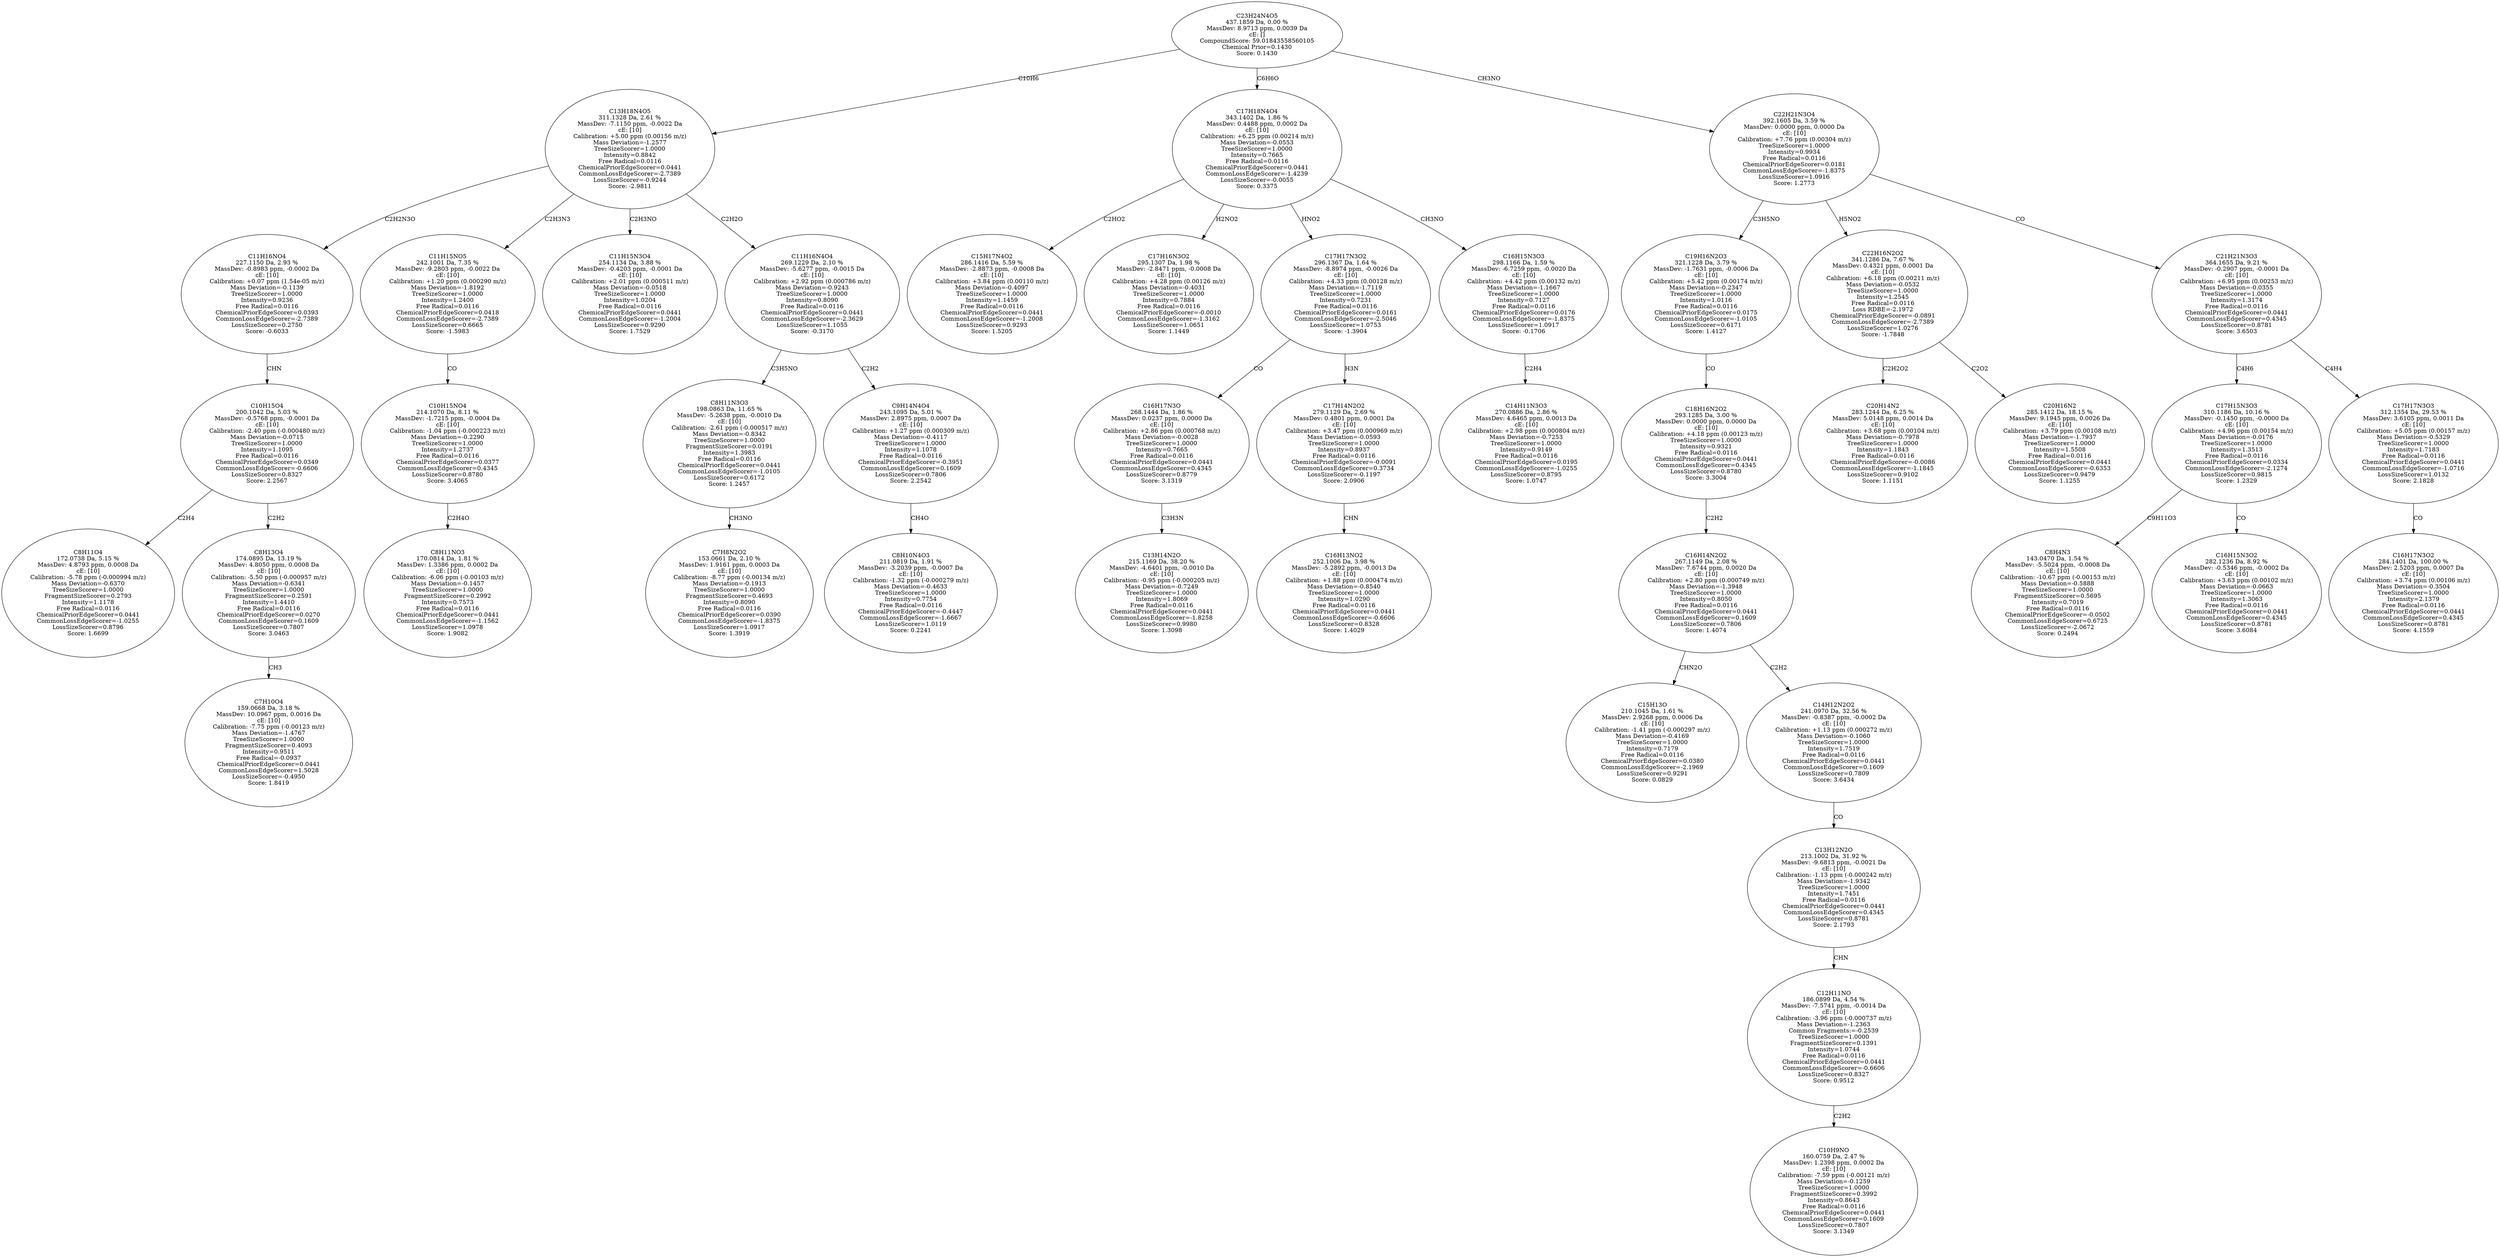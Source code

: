 strict digraph {
v1 [label="C8H11O4\n172.0738 Da, 5.15 %\nMassDev: 4.8793 ppm, 0.0008 Da\ncE: [10]\nCalibration: -5.78 ppm (-0.000994 m/z)\nMass Deviation=-0.6370\nTreeSizeScorer=1.0000\nFragmentSizeScorer=0.2793\nIntensity=1.1178\nFree Radical=0.0116\nChemicalPriorEdgeScorer=0.0441\nCommonLossEdgeScorer=-1.0255\nLossSizeScorer=0.8796\nScore: 1.6699"];
v2 [label="C7H10O4\n159.0668 Da, 3.18 %\nMassDev: 10.0967 ppm, 0.0016 Da\ncE: [10]\nCalibration: -7.75 ppm (-0.00123 m/z)\nMass Deviation=-1.4767\nTreeSizeScorer=1.0000\nFragmentSizeScorer=0.4093\nIntensity=0.9511\nFree Radical=-0.0937\nChemicalPriorEdgeScorer=0.0441\nCommonLossEdgeScorer=1.5028\nLossSizeScorer=-0.4950\nScore: 1.8419"];
v3 [label="C8H13O4\n174.0895 Da, 13.19 %\nMassDev: 4.8050 ppm, 0.0008 Da\ncE: [10]\nCalibration: -5.50 ppm (-0.000957 m/z)\nMass Deviation=-0.6341\nTreeSizeScorer=1.0000\nFragmentSizeScorer=0.2591\nIntensity=1.4410\nFree Radical=0.0116\nChemicalPriorEdgeScorer=0.0270\nCommonLossEdgeScorer=0.1609\nLossSizeScorer=0.7807\nScore: 3.0463"];
v4 [label="C10H15O4\n200.1042 Da, 5.03 %\nMassDev: -0.5768 ppm, -0.0001 Da\ncE: [10]\nCalibration: -2.40 ppm (-0.000480 m/z)\nMass Deviation=-0.0715\nTreeSizeScorer=1.0000\nIntensity=1.1095\nFree Radical=0.0116\nChemicalPriorEdgeScorer=0.0349\nCommonLossEdgeScorer=-0.6606\nLossSizeScorer=0.8327\nScore: 2.2567"];
v5 [label="C11H16NO4\n227.1150 Da, 2.93 %\nMassDev: -0.8983 ppm, -0.0002 Da\ncE: [10]\nCalibration: +0.07 ppm (1.54e-05 m/z)\nMass Deviation=-0.1139\nTreeSizeScorer=1.0000\nIntensity=0.9236\nFree Radical=0.0116\nChemicalPriorEdgeScorer=0.0393\nCommonLossEdgeScorer=-2.7389\nLossSizeScorer=0.2750\nScore: -0.6033"];
v6 [label="C8H11NO3\n170.0814 Da, 1.81 %\nMassDev: 1.3386 ppm, 0.0002 Da\ncE: [10]\nCalibration: -6.06 ppm (-0.00103 m/z)\nMass Deviation=-0.1457\nTreeSizeScorer=1.0000\nFragmentSizeScorer=0.2992\nIntensity=0.7573\nFree Radical=0.0116\nChemicalPriorEdgeScorer=0.0441\nCommonLossEdgeScorer=-1.1562\nLossSizeScorer=1.0978\nScore: 1.9082"];
v7 [label="C10H15NO4\n214.1070 Da, 8.11 %\nMassDev: -1.7215 ppm, -0.0004 Da\ncE: [10]\nCalibration: -1.04 ppm (-0.000223 m/z)\nMass Deviation=-0.2290\nTreeSizeScorer=1.0000\nIntensity=1.2737\nFree Radical=0.0116\nChemicalPriorEdgeScorer=0.0377\nCommonLossEdgeScorer=0.4345\nLossSizeScorer=0.8780\nScore: 3.4065"];
v8 [label="C11H15NO5\n242.1001 Da, 7.35 %\nMassDev: -9.2803 ppm, -0.0022 Da\ncE: [10]\nCalibration: +1.20 ppm (0.000290 m/z)\nMass Deviation=-1.8192\nTreeSizeScorer=1.0000\nIntensity=1.2400\nFree Radical=0.0116\nChemicalPriorEdgeScorer=0.0418\nCommonLossEdgeScorer=-2.7389\nLossSizeScorer=0.6665\nScore: -1.5983"];
v9 [label="C11H15N3O4\n254.1134 Da, 3.88 %\nMassDev: -0.4203 ppm, -0.0001 Da\ncE: [10]\nCalibration: +2.01 ppm (0.000511 m/z)\nMass Deviation=-0.0518\nTreeSizeScorer=1.0000\nIntensity=1.0204\nFree Radical=0.0116\nChemicalPriorEdgeScorer=0.0441\nCommonLossEdgeScorer=-1.2004\nLossSizeScorer=0.9290\nScore: 1.7529"];
v10 [label="C7H8N2O2\n153.0661 Da, 2.10 %\nMassDev: 1.9161 ppm, 0.0003 Da\ncE: [10]\nCalibration: -8.77 ppm (-0.00134 m/z)\nMass Deviation=-0.1913\nTreeSizeScorer=1.0000\nFragmentSizeScorer=0.4693\nIntensity=0.8090\nFree Radical=0.0116\nChemicalPriorEdgeScorer=0.0390\nCommonLossEdgeScorer=-1.8375\nLossSizeScorer=1.0917\nScore: 1.3919"];
v11 [label="C8H11N3O3\n198.0863 Da, 11.65 %\nMassDev: -5.2638 ppm, -0.0010 Da\ncE: [10]\nCalibration: -2.61 ppm (-0.000517 m/z)\nMass Deviation=-0.8342\nTreeSizeScorer=1.0000\nFragmentSizeScorer=0.0191\nIntensity=1.3983\nFree Radical=0.0116\nChemicalPriorEdgeScorer=0.0441\nCommonLossEdgeScorer=-1.0105\nLossSizeScorer=0.6172\nScore: 1.2457"];
v12 [label="C8H10N4O3\n211.0819 Da, 1.91 %\nMassDev: -3.2039 ppm, -0.0007 Da\ncE: [10]\nCalibration: -1.32 ppm (-0.000279 m/z)\nMass Deviation=-0.4633\nTreeSizeScorer=1.0000\nIntensity=0.7754\nFree Radical=0.0116\nChemicalPriorEdgeScorer=-0.4447\nCommonLossEdgeScorer=-1.6667\nLossSizeScorer=1.0119\nScore: 0.2241"];
v13 [label="C9H14N4O4\n243.1095 Da, 5.01 %\nMassDev: 2.8975 ppm, 0.0007 Da\ncE: [10]\nCalibration: +1.27 ppm (0.000309 m/z)\nMass Deviation=-0.4117\nTreeSizeScorer=1.0000\nIntensity=1.1078\nFree Radical=0.0116\nChemicalPriorEdgeScorer=-0.3951\nCommonLossEdgeScorer=0.1609\nLossSizeScorer=0.7806\nScore: 2.2542"];
v14 [label="C11H16N4O4\n269.1229 Da, 2.10 %\nMassDev: -5.6277 ppm, -0.0015 Da\ncE: [10]\nCalibration: +2.92 ppm (0.000786 m/z)\nMass Deviation=-0.9243\nTreeSizeScorer=1.0000\nIntensity=0.8090\nFree Radical=0.0116\nChemicalPriorEdgeScorer=0.0441\nCommonLossEdgeScorer=-2.3629\nLossSizeScorer=1.1055\nScore: -0.3170"];
v15 [label="C13H18N4O5\n311.1328 Da, 2.61 %\nMassDev: -7.1150 ppm, -0.0022 Da\ncE: [10]\nCalibration: +5.00 ppm (0.00156 m/z)\nMass Deviation=-1.2577\nTreeSizeScorer=1.0000\nIntensity=0.8842\nFree Radical=0.0116\nChemicalPriorEdgeScorer=0.0441\nCommonLossEdgeScorer=-2.7389\nLossSizeScorer=-0.9244\nScore: -2.9811"];
v16 [label="C15H17N4O2\n286.1416 Da, 5.59 %\nMassDev: -2.8873 ppm, -0.0008 Da\ncE: [10]\nCalibration: +3.84 ppm (0.00110 m/z)\nMass Deviation=-0.4097\nTreeSizeScorer=1.0000\nIntensity=1.1459\nFree Radical=0.0116\nChemicalPriorEdgeScorer=0.0441\nCommonLossEdgeScorer=-1.2008\nLossSizeScorer=0.9293\nScore: 1.5205"];
v17 [label="C17H16N3O2\n295.1307 Da, 1.98 %\nMassDev: -2.8471 ppm, -0.0008 Da\ncE: [10]\nCalibration: +4.28 ppm (0.00126 m/z)\nMass Deviation=-0.4031\nTreeSizeScorer=1.0000\nIntensity=0.7884\nFree Radical=0.0116\nChemicalPriorEdgeScorer=-0.0010\nCommonLossEdgeScorer=-1.3162\nLossSizeScorer=1.0651\nScore: 1.1449"];
v18 [label="C13H14N2O\n215.1169 Da, 38.20 %\nMassDev: -4.6401 ppm, -0.0010 Da\ncE: [10]\nCalibration: -0.95 ppm (-0.000205 m/z)\nMass Deviation=-0.7249\nTreeSizeScorer=1.0000\nIntensity=1.8069\nFree Radical=0.0116\nChemicalPriorEdgeScorer=0.0441\nCommonLossEdgeScorer=-1.8258\nLossSizeScorer=0.9980\nScore: 1.3098"];
v19 [label="C16H17N3O\n268.1444 Da, 1.86 %\nMassDev: 0.0237 ppm, 0.0000 Da\ncE: [10]\nCalibration: +2.86 ppm (0.000768 m/z)\nMass Deviation=-0.0028\nTreeSizeScorer=1.0000\nIntensity=0.7665\nFree Radical=0.0116\nChemicalPriorEdgeScorer=0.0441\nCommonLossEdgeScorer=0.4345\nLossSizeScorer=0.8779\nScore: 3.1319"];
v20 [label="C16H13NO2\n252.1006 Da, 3.98 %\nMassDev: -5.2892 ppm, -0.0013 Da\ncE: [10]\nCalibration: +1.88 ppm (0.000474 m/z)\nMass Deviation=-0.8540\nTreeSizeScorer=1.0000\nIntensity=1.0290\nFree Radical=0.0116\nChemicalPriorEdgeScorer=0.0441\nCommonLossEdgeScorer=-0.6606\nLossSizeScorer=0.8328\nScore: 1.4029"];
v21 [label="C17H14N2O2\n279.1129 Da, 2.69 %\nMassDev: 0.4801 ppm, 0.0001 Da\ncE: [10]\nCalibration: +3.47 ppm (0.000969 m/z)\nMass Deviation=-0.0593\nTreeSizeScorer=1.0000\nIntensity=0.8937\nFree Radical=0.0116\nChemicalPriorEdgeScorer=-0.0091\nCommonLossEdgeScorer=0.3734\nLossSizeScorer=-0.1197\nScore: 2.0906"];
v22 [label="C17H17N3O2\n296.1367 Da, 1.64 %\nMassDev: -8.8974 ppm, -0.0026 Da\ncE: [10]\nCalibration: +4.33 ppm (0.00128 m/z)\nMass Deviation=-1.7119\nTreeSizeScorer=1.0000\nIntensity=0.7231\nFree Radical=0.0116\nChemicalPriorEdgeScorer=0.0161\nCommonLossEdgeScorer=-2.5046\nLossSizeScorer=1.0753\nScore: -1.3904"];
v23 [label="C14H11N3O3\n270.0886 Da, 2.86 %\nMassDev: 4.6465 ppm, 0.0013 Da\ncE: [10]\nCalibration: +2.98 ppm (0.000804 m/z)\nMass Deviation=-0.7253\nTreeSizeScorer=1.0000\nIntensity=0.9149\nFree Radical=0.0116\nChemicalPriorEdgeScorer=0.0195\nCommonLossEdgeScorer=-1.0255\nLossSizeScorer=0.8795\nScore: 1.0747"];
v24 [label="C16H15N3O3\n298.1166 Da, 1.59 %\nMassDev: -6.7259 ppm, -0.0020 Da\ncE: [10]\nCalibration: +4.42 ppm (0.00132 m/z)\nMass Deviation=-1.1667\nTreeSizeScorer=1.0000\nIntensity=0.7127\nFree Radical=0.0116\nChemicalPriorEdgeScorer=0.0176\nCommonLossEdgeScorer=-1.8375\nLossSizeScorer=1.0917\nScore: -0.1706"];
v25 [label="C17H18N4O4\n343.1402 Da, 1.86 %\nMassDev: 0.4488 ppm, 0.0002 Da\ncE: [10]\nCalibration: +6.25 ppm (0.00214 m/z)\nMass Deviation=-0.0553\nTreeSizeScorer=1.0000\nIntensity=0.7665\nFree Radical=0.0116\nChemicalPriorEdgeScorer=0.0441\nCommonLossEdgeScorer=-1.4239\nLossSizeScorer=-0.0055\nScore: 0.3375"];
v26 [label="C15H13O\n210.1045 Da, 1.61 %\nMassDev: 2.9268 ppm, 0.0006 Da\ncE: [10]\nCalibration: -1.41 ppm (-0.000297 m/z)\nMass Deviation=-0.4169\nTreeSizeScorer=1.0000\nIntensity=0.7179\nFree Radical=0.0116\nChemicalPriorEdgeScorer=0.0380\nCommonLossEdgeScorer=-2.1969\nLossSizeScorer=0.9291\nScore: 0.0829"];
v27 [label="C10H9NO\n160.0759 Da, 2.47 %\nMassDev: 1.2398 ppm, 0.0002 Da\ncE: [10]\nCalibration: -7.59 ppm (-0.00121 m/z)\nMass Deviation=-0.1259\nTreeSizeScorer=1.0000\nFragmentSizeScorer=0.3992\nIntensity=0.8643\nFree Radical=0.0116\nChemicalPriorEdgeScorer=0.0441\nCommonLossEdgeScorer=0.1609\nLossSizeScorer=0.7807\nScore: 3.1349"];
v28 [label="C12H11NO\n186.0899 Da, 4.54 %\nMassDev: -7.5741 ppm, -0.0014 Da\ncE: [10]\nCalibration: -3.96 ppm (-0.000737 m/z)\nMass Deviation=-1.2363\nCommon Fragments:=-0.2539\nTreeSizeScorer=1.0000\nFragmentSizeScorer=0.1391\nIntensity=1.0744\nFree Radical=0.0116\nChemicalPriorEdgeScorer=0.0441\nCommonLossEdgeScorer=-0.6606\nLossSizeScorer=0.8327\nScore: 0.9512"];
v29 [label="C13H12N2O\n213.1002 Da, 31.92 %\nMassDev: -9.6813 ppm, -0.0021 Da\ncE: [10]\nCalibration: -1.13 ppm (-0.000242 m/z)\nMass Deviation=-1.9342\nTreeSizeScorer=1.0000\nIntensity=1.7451\nFree Radical=0.0116\nChemicalPriorEdgeScorer=0.0441\nCommonLossEdgeScorer=0.4345\nLossSizeScorer=0.8781\nScore: 2.1793"];
v30 [label="C14H12N2O2\n241.0970 Da, 32.56 %\nMassDev: -0.8387 ppm, -0.0002 Da\ncE: [10]\nCalibration: +1.13 ppm (0.000272 m/z)\nMass Deviation=-0.1060\nTreeSizeScorer=1.0000\nIntensity=1.7519\nFree Radical=0.0116\nChemicalPriorEdgeScorer=0.0441\nCommonLossEdgeScorer=0.1609\nLossSizeScorer=0.7809\nScore: 3.6434"];
v31 [label="C16H14N2O2\n267.1149 Da, 2.08 %\nMassDev: 7.6744 ppm, 0.0020 Da\ncE: [10]\nCalibration: +2.80 ppm (0.000749 m/z)\nMass Deviation=-1.3948\nTreeSizeScorer=1.0000\nIntensity=0.8050\nFree Radical=0.0116\nChemicalPriorEdgeScorer=0.0441\nCommonLossEdgeScorer=0.1609\nLossSizeScorer=0.7806\nScore: 1.4074"];
v32 [label="C18H16N2O2\n293.1285 Da, 3.00 %\nMassDev: 0.0000 ppm, 0.0000 Da\ncE: [10]\nCalibration: +4.18 ppm (0.00123 m/z)\nTreeSizeScorer=1.0000\nIntensity=0.9321\nFree Radical=0.0116\nChemicalPriorEdgeScorer=0.0441\nCommonLossEdgeScorer=0.4345\nLossSizeScorer=0.8780\nScore: 3.3004"];
v33 [label="C19H16N2O3\n321.1228 Da, 3.79 %\nMassDev: -1.7631 ppm, -0.0006 Da\ncE: [10]\nCalibration: +5.42 ppm (0.00174 m/z)\nMass Deviation=-0.2347\nTreeSizeScorer=1.0000\nIntensity=1.0116\nFree Radical=0.0116\nChemicalPriorEdgeScorer=0.0175\nCommonLossEdgeScorer=-1.0105\nLossSizeScorer=0.6171\nScore: 1.4127"];
v34 [label="C20H14N2\n283.1244 Da, 6.25 %\nMassDev: 5.0148 ppm, 0.0014 Da\ncE: [10]\nCalibration: +3.68 ppm (0.00104 m/z)\nMass Deviation=-0.7978\nTreeSizeScorer=1.0000\nIntensity=1.1843\nFree Radical=0.0116\nChemicalPriorEdgeScorer=-0.0086\nCommonLossEdgeScorer=-1.1845\nLossSizeScorer=0.9102\nScore: 1.1151"];
v35 [label="C20H16N2\n285.1412 Da, 18.15 %\nMassDev: 9.1945 ppm, 0.0026 Da\ncE: [10]\nCalibration: +3.79 ppm (0.00108 m/z)\nMass Deviation=-1.7937\nTreeSizeScorer=1.0000\nIntensity=1.5508\nFree Radical=0.0116\nChemicalPriorEdgeScorer=0.0441\nCommonLossEdgeScorer=-0.6353\nLossSizeScorer=0.9479\nScore: 1.1255"];
v36 [label="C22H16N2O2\n341.1286 Da, 7.67 %\nMassDev: 0.4321 ppm, 0.0001 Da\ncE: [10]\nCalibration: +6.18 ppm (0.00211 m/z)\nMass Deviation=-0.0532\nTreeSizeScorer=1.0000\nIntensity=1.2545\nFree Radical=0.0116\nLoss RDBE=-2.1972\nChemicalPriorEdgeScorer=-0.0891\nCommonLossEdgeScorer=-2.7389\nLossSizeScorer=1.0276\nScore: -1.7848"];
v37 [label="C8H4N3\n143.0470 Da, 1.54 %\nMassDev: -5.5024 ppm, -0.0008 Da\ncE: [10]\nCalibration: -10.67 ppm (-0.00153 m/z)\nMass Deviation=-0.5888\nTreeSizeScorer=1.0000\nFragmentSizeScorer=0.5695\nIntensity=0.7019\nFree Radical=0.0116\nChemicalPriorEdgeScorer=-0.0502\nCommonLossEdgeScorer=0.6725\nLossSizeScorer=-2.0672\nScore: 0.2494"];
v38 [label="C16H15N3O2\n282.1236 Da, 8.92 %\nMassDev: -0.5346 ppm, -0.0002 Da\ncE: [10]\nCalibration: +3.63 ppm (0.00102 m/z)\nMass Deviation=-0.0663\nTreeSizeScorer=1.0000\nIntensity=1.3063\nFree Radical=0.0116\nChemicalPriorEdgeScorer=0.0441\nCommonLossEdgeScorer=0.4345\nLossSizeScorer=0.8781\nScore: 3.6084"];
v39 [label="C17H15N3O3\n310.1186 Da, 10.16 %\nMassDev: -0.1450 ppm, -0.0000 Da\ncE: [10]\nCalibration: +4.96 ppm (0.00154 m/z)\nMass Deviation=-0.0176\nTreeSizeScorer=1.0000\nIntensity=1.3513\nFree Radical=0.0116\nChemicalPriorEdgeScorer=0.0334\nCommonLossEdgeScorer=-2.1274\nLossSizeScorer=0.9815\nScore: 1.2329"];
v40 [label="C16H17N3O2\n284.1401 Da, 100.00 %\nMassDev: 2.5203 ppm, 0.0007 Da\ncE: [10]\nCalibration: +3.74 ppm (0.00106 m/z)\nMass Deviation=-0.3504\nTreeSizeScorer=1.0000\nIntensity=2.1379\nFree Radical=0.0116\nChemicalPriorEdgeScorer=0.0441\nCommonLossEdgeScorer=0.4345\nLossSizeScorer=0.8781\nScore: 4.1559"];
v41 [label="C17H17N3O3\n312.1354 Da, 29.53 %\nMassDev: 3.6105 ppm, 0.0011 Da\ncE: [10]\nCalibration: +5.05 ppm (0.00157 m/z)\nMass Deviation=-0.5329\nTreeSizeScorer=1.0000\nIntensity=1.7183\nFree Radical=0.0116\nChemicalPriorEdgeScorer=0.0441\nCommonLossEdgeScorer=-1.0716\nLossSizeScorer=1.0132\nScore: 2.1828"];
v42 [label="C21H21N3O3\n364.1655 Da, 9.21 %\nMassDev: -0.2907 ppm, -0.0001 Da\ncE: [10]\nCalibration: +6.95 ppm (0.00253 m/z)\nMass Deviation=-0.0355\nTreeSizeScorer=1.0000\nIntensity=1.3174\nFree Radical=0.0116\nChemicalPriorEdgeScorer=0.0441\nCommonLossEdgeScorer=0.4345\nLossSizeScorer=0.8781\nScore: 3.6503"];
v43 [label="C22H21N3O4\n392.1605 Da, 3.59 %\nMassDev: 0.0000 ppm, 0.0000 Da\ncE: [10]\nCalibration: +7.76 ppm (0.00304 m/z)\nTreeSizeScorer=1.0000\nIntensity=0.9934\nFree Radical=0.0116\nChemicalPriorEdgeScorer=0.0181\nCommonLossEdgeScorer=-1.8375\nLossSizeScorer=1.0916\nScore: 1.2773"];
v44 [label="C23H24N4O5\n437.1859 Da, 0.00 %\nMassDev: 8.9713 ppm, 0.0039 Da\ncE: []\nCompoundScore: 59.01843558560105\nChemical Prior=0.1430\nScore: 0.1430"];
v4 -> v1 [label="C2H4"];
v3 -> v2 [label="CH3"];
v4 -> v3 [label="C2H2"];
v5 -> v4 [label="CHN"];
v15 -> v5 [label="C2H2N3O"];
v7 -> v6 [label="C2H4O"];
v8 -> v7 [label="CO"];
v15 -> v8 [label="C2H3N3"];
v15 -> v9 [label="C2H3NO"];
v11 -> v10 [label="CH3NO"];
v14 -> v11 [label="C3H5NO"];
v13 -> v12 [label="CH4O"];
v14 -> v13 [label="C2H2"];
v15 -> v14 [label="C2H2O"];
v44 -> v15 [label="C10H6"];
v25 -> v16 [label="C2HO2"];
v25 -> v17 [label="H2NO2"];
v19 -> v18 [label="C3H3N"];
v22 -> v19 [label="CO"];
v21 -> v20 [label="CHN"];
v22 -> v21 [label="H3N"];
v25 -> v22 [label="HNO2"];
v24 -> v23 [label="C2H4"];
v25 -> v24 [label="CH3NO"];
v44 -> v25 [label="C6H6O"];
v31 -> v26 [label="CHN2O"];
v28 -> v27 [label="C2H2"];
v29 -> v28 [label="CHN"];
v30 -> v29 [label="CO"];
v31 -> v30 [label="C2H2"];
v32 -> v31 [label="C2H2"];
v33 -> v32 [label="CO"];
v43 -> v33 [label="C3H5NO"];
v36 -> v34 [label="C2H2O2"];
v36 -> v35 [label="C2O2"];
v43 -> v36 [label="H5NO2"];
v39 -> v37 [label="C9H11O3"];
v39 -> v38 [label="CO"];
v42 -> v39 [label="C4H6"];
v41 -> v40 [label="CO"];
v42 -> v41 [label="C4H4"];
v43 -> v42 [label="CO"];
v44 -> v43 [label="CH3NO"];
}